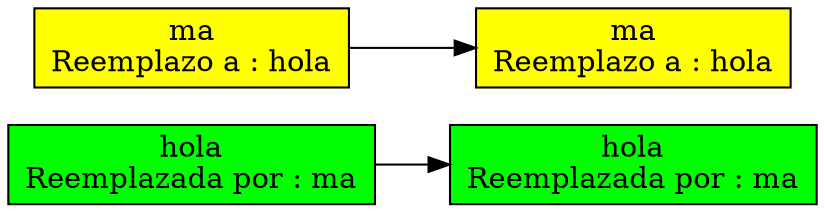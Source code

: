 digraph G{
rankdir = LR;
char0[shape=box label="hola
Reemplazada por : ma
"style=filled fillcolor=green];
char1[shape=box label="hola
Reemplazada por : ma
"style=filled fillcolor=green];
char0->char1;
p0[shape=box label="ma
Reemplazo a : hola
"style=filled fillcolor=yellow];
p1[shape=box label="ma
Reemplazo a : hola
"style=filled fillcolor=yellow];
p0->p1;
}
